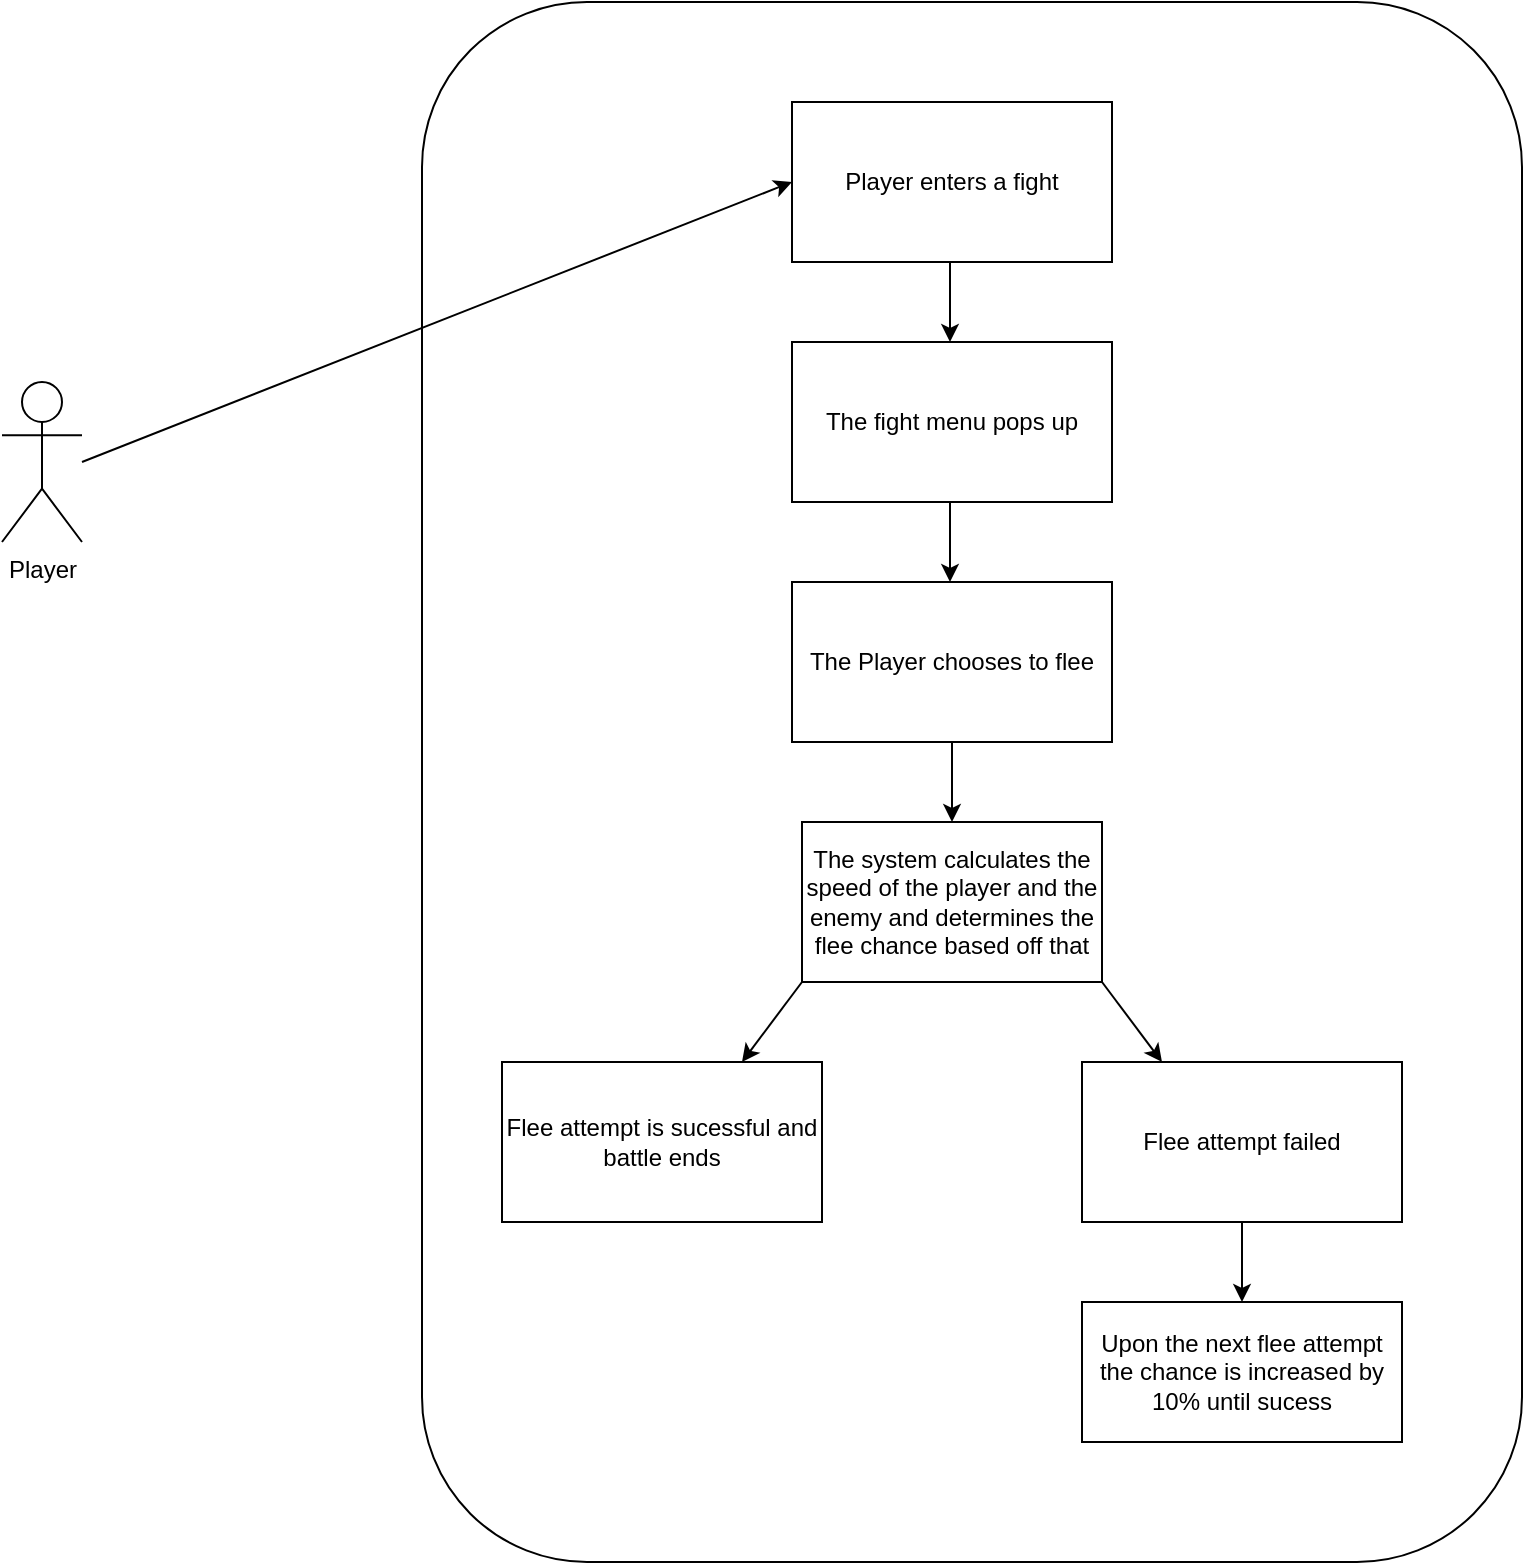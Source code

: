 <mxfile version="25.0.1">
  <diagram name="Page-1" id="FDy-CoA_kGg1gj3GW_Qd">
    <mxGraphModel dx="2074" dy="1142" grid="1" gridSize="10" guides="1" tooltips="1" connect="1" arrows="1" fold="1" page="1" pageScale="1" pageWidth="850" pageHeight="1100" math="0" shadow="0">
      <root>
        <mxCell id="0" />
        <mxCell id="1" parent="0" />
        <mxCell id="smW0KItKDBszB7NR0B2C-1" value="" style="rounded=1;whiteSpace=wrap;html=1;" vertex="1" parent="1">
          <mxGeometry x="290" y="10" width="550" height="780" as="geometry" />
        </mxCell>
        <mxCell id="9wRAZa3eu1D-8AbTDfj7-1" value="Player enters a fight" style="rounded=0;whiteSpace=wrap;html=1;" parent="1" vertex="1">
          <mxGeometry x="475" y="60" width="160" height="80" as="geometry" />
        </mxCell>
        <mxCell id="9wRAZa3eu1D-8AbTDfj7-3" value="The fight menu pops up" style="rounded=0;whiteSpace=wrap;html=1;" parent="1" vertex="1">
          <mxGeometry x="475" y="180" width="160" height="80" as="geometry" />
        </mxCell>
        <mxCell id="9wRAZa3eu1D-8AbTDfj7-39" value="The Player chooses to flee" style="rounded=0;whiteSpace=wrap;html=1;" parent="1" vertex="1">
          <mxGeometry x="475" y="300" width="160" height="80" as="geometry" />
        </mxCell>
        <mxCell id="9wRAZa3eu1D-8AbTDfj7-44" value="The system calculates the speed of the player and the enemy and determines the flee chance based off that" style="rounded=0;whiteSpace=wrap;html=1;" parent="1" vertex="1">
          <mxGeometry x="480" y="420" width="150" height="80" as="geometry" />
        </mxCell>
        <mxCell id="9wRAZa3eu1D-8AbTDfj7-50" value="" style="endArrow=classic;html=1;rounded=0;entryX=0.5;entryY=0;entryDx=0;entryDy=0;" parent="1" target="9wRAZa3eu1D-8AbTDfj7-44" edge="1">
          <mxGeometry width="50" height="50" relative="1" as="geometry">
            <mxPoint x="555" y="380" as="sourcePoint" />
            <mxPoint x="595" y="415" as="targetPoint" />
          </mxGeometry>
        </mxCell>
        <mxCell id="9wRAZa3eu1D-8AbTDfj7-59" value="" style="endArrow=classic;html=1;rounded=0;" parent="1" edge="1">
          <mxGeometry width="50" height="50" relative="1" as="geometry">
            <mxPoint x="554" y="140" as="sourcePoint" />
            <mxPoint x="554" y="180" as="targetPoint" />
          </mxGeometry>
        </mxCell>
        <mxCell id="9wRAZa3eu1D-8AbTDfj7-60" value="" style="endArrow=classic;html=1;rounded=0;" parent="1" edge="1">
          <mxGeometry width="50" height="50" relative="1" as="geometry">
            <mxPoint x="554" y="260" as="sourcePoint" />
            <mxPoint x="554" y="300" as="targetPoint" />
          </mxGeometry>
        </mxCell>
        <mxCell id="A6666ByzrUiH9HA8-HnX-1" value="Flee attempt is sucessful and battle ends" style="rounded=0;whiteSpace=wrap;html=1;" parent="1" vertex="1">
          <mxGeometry x="330" y="540" width="160" height="80" as="geometry" />
        </mxCell>
        <mxCell id="A6666ByzrUiH9HA8-HnX-2" value="" style="endArrow=classic;html=1;rounded=0;entryX=0.75;entryY=0;entryDx=0;entryDy=0;" parent="1" target="A6666ByzrUiH9HA8-HnX-1" edge="1">
          <mxGeometry width="50" height="50" relative="1" as="geometry">
            <mxPoint x="480" y="500" as="sourcePoint" />
            <mxPoint x="530" y="450" as="targetPoint" />
          </mxGeometry>
        </mxCell>
        <mxCell id="A6666ByzrUiH9HA8-HnX-3" value="Flee attempt failed " style="rounded=0;whiteSpace=wrap;html=1;" parent="1" vertex="1">
          <mxGeometry x="620" y="540" width="160" height="80" as="geometry" />
        </mxCell>
        <mxCell id="A6666ByzrUiH9HA8-HnX-4" value="" style="endArrow=classic;html=1;rounded=0;entryX=0.25;entryY=0;entryDx=0;entryDy=0;exitX=1;exitY=1;exitDx=0;exitDy=0;" parent="1" source="9wRAZa3eu1D-8AbTDfj7-44" target="A6666ByzrUiH9HA8-HnX-3" edge="1">
          <mxGeometry width="50" height="50" relative="1" as="geometry">
            <mxPoint x="585" y="500" as="sourcePoint" />
            <mxPoint x="635" y="450" as="targetPoint" />
          </mxGeometry>
        </mxCell>
        <mxCell id="A6666ByzrUiH9HA8-HnX-5" value="Upon the next flee attempt the chance is increased by 10% until sucess" style="rounded=0;whiteSpace=wrap;html=1;" parent="1" vertex="1">
          <mxGeometry x="620" y="660" width="160" height="70" as="geometry" />
        </mxCell>
        <mxCell id="A6666ByzrUiH9HA8-HnX-6" value="" style="endArrow=classic;html=1;rounded=0;" parent="1" target="A6666ByzrUiH9HA8-HnX-5" edge="1">
          <mxGeometry width="50" height="50" relative="1" as="geometry">
            <mxPoint x="700" y="620" as="sourcePoint" />
            <mxPoint x="750" y="570" as="targetPoint" />
          </mxGeometry>
        </mxCell>
        <mxCell id="smW0KItKDBszB7NR0B2C-2" value="Player" style="shape=umlActor;verticalLabelPosition=bottom;verticalAlign=top;html=1;outlineConnect=0;" vertex="1" parent="1">
          <mxGeometry x="80" y="200" width="40" height="80" as="geometry" />
        </mxCell>
        <mxCell id="smW0KItKDBszB7NR0B2C-3" value="" style="endArrow=classic;html=1;rounded=0;entryX=0;entryY=0.5;entryDx=0;entryDy=0;" edge="1" parent="1" target="9wRAZa3eu1D-8AbTDfj7-1">
          <mxGeometry width="50" height="50" relative="1" as="geometry">
            <mxPoint x="120" y="240" as="sourcePoint" />
            <mxPoint x="170" y="190" as="targetPoint" />
          </mxGeometry>
        </mxCell>
      </root>
    </mxGraphModel>
  </diagram>
</mxfile>
